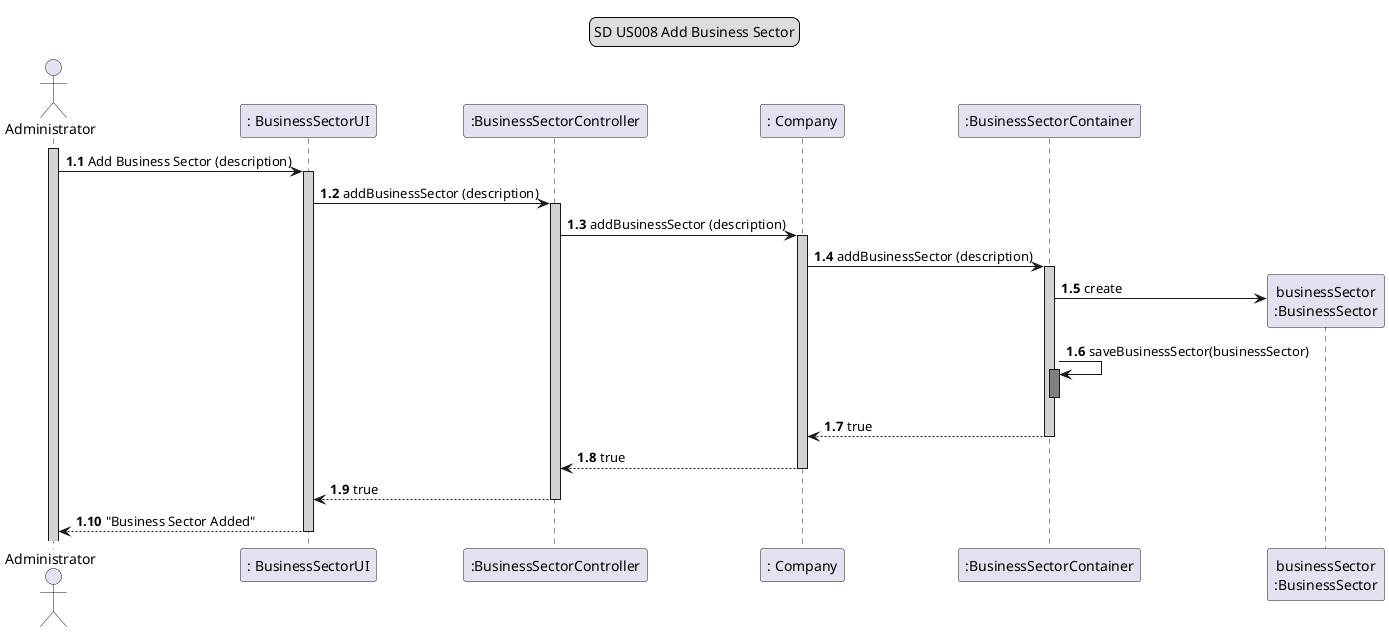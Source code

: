 @startuml
'https://plantuml.com/sequence-diagram

autonumber
legend top
SD US008 Add Business Sector
end legend
autoactivate on

actor Administrator as A
participant ": BusinessSectorUI" as B
participant ":BusinessSectorController" as C
participant ": Company" as D
participant ":BusinessSectorContainer" as E
participant "businessSector\n:BusinessSector" as G





autonumber 1.1
activate  A #lightgrey
A -> B #lightgrey: Add Business Sector (description)
B -> C #lightgrey: addBusinessSector (description)
C -> D #lightgrey: addBusinessSector (description)
D -> E #lightgrey: addBusinessSector (description)
E -> G ** : create
E -> E #grey: saveBusinessSector(businessSector)
deactivate E

E --> D:true



D --> C:  true
C --> B:  true
B --> A: "Business Sector Added"

@enduml